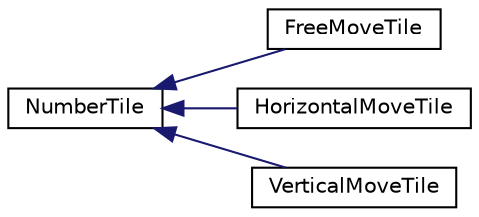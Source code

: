 digraph "Graphical Class Hierarchy"
{
  edge [fontname="Helvetica",fontsize="10",labelfontname="Helvetica",labelfontsize="10"];
  node [fontname="Helvetica",fontsize="10",shape=record];
  rankdir="LR";
  Node0 [label="NumberTile",height=0.2,width=0.4,color="black", fillcolor="white", style="filled",URL="$classNumberTile.html"];
  Node0 -> Node1 [dir="back",color="midnightblue",fontsize="10",style="solid",fontname="Helvetica"];
  Node1 [label="FreeMoveTile",height=0.2,width=0.4,color="black", fillcolor="white", style="filled",URL="$classFreeMoveTile.html"];
  Node0 -> Node2 [dir="back",color="midnightblue",fontsize="10",style="solid",fontname="Helvetica"];
  Node2 [label="HorizontalMoveTile",height=0.2,width=0.4,color="black", fillcolor="white", style="filled",URL="$classHorizontalMoveTile.html"];
  Node0 -> Node3 [dir="back",color="midnightblue",fontsize="10",style="solid",fontname="Helvetica"];
  Node3 [label="VerticalMoveTile",height=0.2,width=0.4,color="black", fillcolor="white", style="filled",URL="$classVerticalMoveTile.html"];
}
